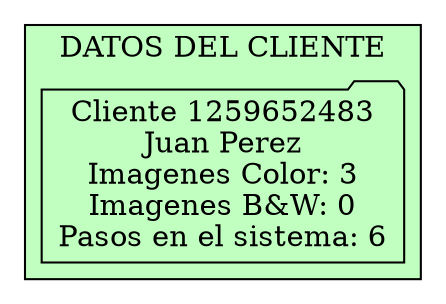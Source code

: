 digraph G { 
subgraph cluster_Clientes_Datos{ 
label="DATOS DEL CLIENTE"; 
bgcolor="darkseagreen1"; 
node[shape = folder]; 
Nodo1259652483[label="Cliente 1259652483\n Juan Perez \nImagenes Color: 3\nImagenes B&W: 0\nPasos en el sistema: 6"]; 
}rankdir = TB;
}
